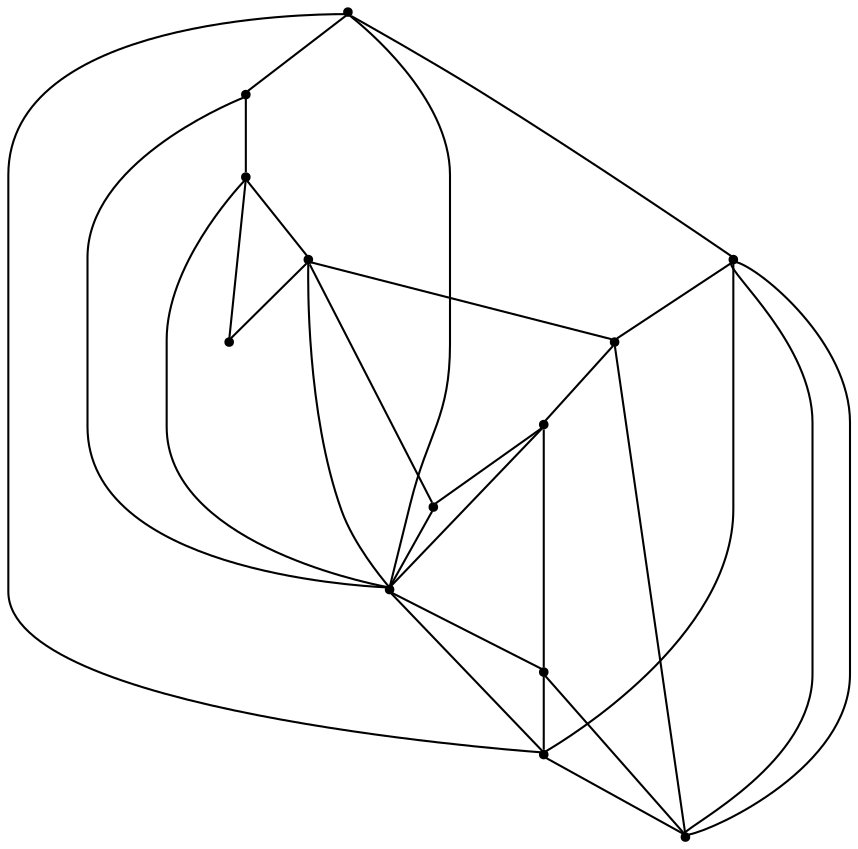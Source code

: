 graph {
  node [shape=point,comment="{\"directed\":false,\"doi\":\"10.1007/978-3-642-36763-2_34\",\"figure\":\"6 (1)\"}"]

  v0 [pos="1092.2007891583462,1241.8487068666275"]
  v1 [pos="1197.4809548534336,1241.8487068666275"]
  v2 [pos="1239.5906034134882,1241.8487068666275"]
  v3 [pos="1344.8703873636312,1241.8487068666275"]
  v4 [pos="1408.036705304277,1473.3283365861867"]
  v5 [pos="1386.9799086753708,1452.2873468016094"]
  v6 [pos="1386.9799086753708,1431.241269921597"]
  v7 [pos="1218.5376242340246,1304.9799427504415"]
  v8 [pos="1260.9345994887944,1220.1701768466255"]
  v9 [pos="1323.813590734725,1515.4184555080376"]
  v10 [pos="1134.3143824161584,1347.0659919959444"]
  v11 [pos="1176.423903727898,1662.7259867365915"]
  v12 [pos="986.9247908455673,1473.3283365861867"]

  v0 -- v12 [id="-1",pos="1092.2007891583462,1241.8487068666275 988.8587425452812,1241.4900666384412 988.8587425452812,1241.4900666384412 988.8587425452812,1241.4900666384412 986.9247908455673,1473.3283365861867 986.9247908455673,1473.3283365861867 986.9247908455673,1473.3283365861867"]
  v1 -- v2 [id="-3",pos="1197.4809548534336,1241.8487068666275 1239.5906034134882,1241.8487068666275 1239.5906034134882,1241.8487068666275 1239.5906034134882,1241.8487068666275"]
  v3 -- v4 [id="-4",pos="1344.8703873636312,1241.8487068666275 1408.9450037749928,1241.9737222369492 1408.9450037749928,1241.9737222369492 1408.9450037749928,1241.9737222369492 1408.036705304277,1473.3283365861867 1408.036705304277,1473.3283365861867 1408.036705304277,1473.3283365861867"]
  v12 -- v10 [id="-5",pos="986.9247908455673,1473.3283365861867 1134.3143824161584,1347.0659919959444 1134.3143824161584,1347.0659919959444 1134.3143824161584,1347.0659919959444"]
  v12 -- v11 [id="-6",pos="986.9247908455673,1473.3283365861867 987.4991579262893,1662.5634540374347 987.4991579262893,1662.5634540374347 987.4991579262893,1662.5634540374347 1176.423903727898,1662.7259867365915 1176.423903727898,1662.7259867365915 1176.423903727898,1662.7259867365915"]
  v2 -- v3 [id="-7",pos="1239.5906034134882,1241.8487068666275 1344.8703873636312,1241.8487068666275 1344.8703873636312,1241.8487068666275 1344.8703873636312,1241.8487068666275"]
  v0 -- v1 [id="-8",pos="1092.2007891583462,1241.8487068666275 1197.4809548534336,1241.8487068666275 1197.4809548534336,1241.8487068666275 1197.4809548534336,1241.8487068666275"]
  v12 -- v11 [id="-10",pos="986.9247908455673,1473.3283365861867 1176.423903727898,1662.7259867365915 1176.423903727898,1662.7259867365915 1176.423903727898,1662.7259867365915"]
  v11 -- v4 [id="-11",pos="1176.423903727898,1662.7259867365915 1407.6813007611681,1662.913446203381 1407.6813007611681,1662.913446203381 1407.6813007611681,1662.913446203381 1408.036705304277,1473.3283365861867 1408.036705304277,1473.3283365861867 1408.036705304277,1473.3283365861867"]
  v12 -- v4 [id="-19",pos="986.9247908455673,1473.3283365861867 1408.036705304277,1473.3283365861867 1408.036705304277,1473.3283365861867 1408.036705304277,1473.3283365861867"]
  v4 -- v5 [id="-25",pos="1408.036705304277,1473.3283365861867 1386.9799086753708,1452.2873468016094 1386.9799086753708,1452.2873468016094 1386.9799086753708,1452.2873468016094"]
  v5 -- v6 [id="-32",pos="1386.9799086753708,1452.2873468016094 1386.9799086753708,1431.241269921597 1386.9799086753708,1431.241269921597 1386.9799086753708,1431.241269921597"]
  v6 -- v7 [id="-35",pos="1386.9799086753708,1431.241269921597 1218.5376242340246,1304.9799427504415 1218.5376242340246,1304.9799427504415 1218.5376242340246,1304.9799427504415"]
  v5 -- v7 [id="-36",pos="1386.9799086753708,1452.2873468016094 1218.5376242340246,1304.9799427504415 1218.5376242340246,1304.9799427504415 1218.5376242340246,1304.9799427504415"]
  v0 -- v10 [id="-39",pos="1092.2007891583462,1241.8487068666275 1134.3143824161584,1347.0659919959444 1134.3143824161584,1347.0659919959444 1134.3143824161584,1347.0659919959444"]
  v10 -- v7 [id="-43",pos="1134.3143824161584,1347.0659919959444 1218.5376242340246,1304.9799427504415 1218.5376242340246,1304.9799427504415 1218.5376242340246,1304.9799427504415"]
  v10 -- v11 [id="-44",pos="1134.3143824161584,1347.0659919959444 1176.423903727898,1662.7259867365915 1176.423903727898,1662.7259867365915 1176.423903727898,1662.7259867365915"]
  v11 -- v9 [id="-48",pos="1176.423903727898,1662.7259867365915 1323.813590734725,1515.4184555080376 1323.813590734725,1515.4184555080376 1323.813590734725,1515.4184555080376"]
  v9 -- v5 [id="-51",pos="1323.813590734725,1515.4184555080376 1386.9799086753708,1452.2873468016094 1386.9799086753708,1452.2873468016094 1386.9799086753708,1452.2873468016094"]
  v1 -- v7 [id="-52",pos="1197.4809548534336,1241.8487068666275 1218.5376242340246,1304.9799427504415 1218.5376242340246,1304.9799427504415 1218.5376242340246,1304.9799427504415"]
  v7 -- v3 [id="-54",pos="1218.5376242340246,1304.9799427504415 1344.8703873636312,1241.8487068666275 1344.8703873636312,1241.8487068666275 1344.8703873636312,1241.8487068666275"]
  v7 -- v9 [id="-55",pos="1218.5376242340246,1304.9799427504415 1323.813590734725,1515.4184555080376 1323.813590734725,1515.4184555080376 1323.813590734725,1515.4184555080376"]
  v7 -- v0 [id="-56",pos="1218.5376242340246,1304.9799427504415 1092.2007891583462,1241.8487068666275 1092.2007891583462,1241.8487068666275 1092.2007891583462,1241.8487068666275"]
  v2 -- v7 [id="-59",pos="1239.5906034134882,1241.8487068666275 1218.5376242340246,1304.9799427504415 1218.5376242340246,1304.9799427504415 1218.5376242340246,1304.9799427504415"]
  v2 -- v8 [id="-69",pos="1239.5906034134882,1241.8487068666275 1260.9345994887944,1220.1701768466255 1260.9345994887944,1220.1701768466255 1260.9345994887944,1220.1701768466255"]
  v3 -- v8 [id="-75",pos="1344.8703873636312,1241.8487068666275 1260.9345994887944,1220.1701768466255 1260.9345994887944,1220.1701768466255 1260.9345994887944,1220.1701768466255"]
  v3 -- v6 [id="-77",pos="1344.8703873636312,1241.8487068666275 1386.9799086753708,1431.241269921597 1386.9799086753708,1431.241269921597 1386.9799086753708,1431.241269921597"]
  v9 -- v10 [id="-82",pos="1323.813590734725,1515.4184555080376 1134.3143824161584,1347.0659919959444 1134.3143824161584,1347.0659919959444 1134.3143824161584,1347.0659919959444"]
}